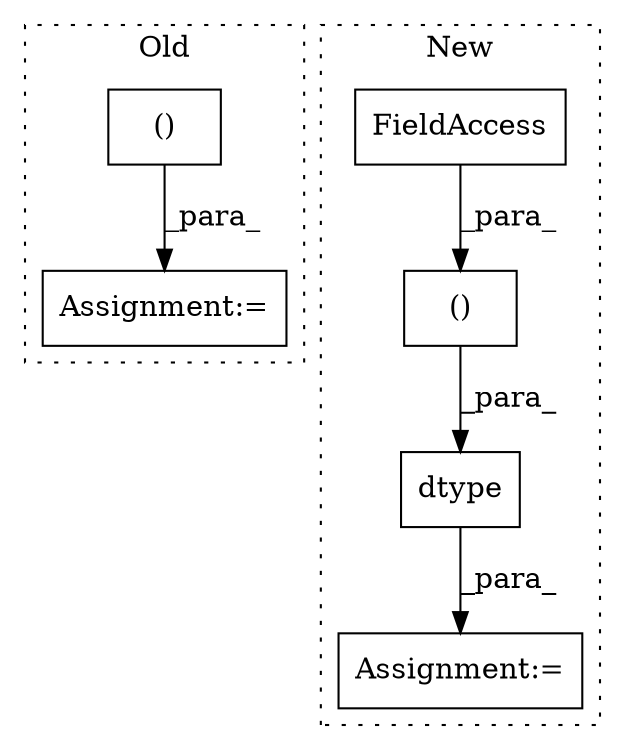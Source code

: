 digraph G {
subgraph cluster0 {
1 [label="()" a="106" s="2166" l="47" shape="box"];
4 [label="Assignment:=" a="7" s="2369,2454" l="53,2" shape="box"];
label = "Old";
style="dotted";
}
subgraph cluster1 {
2 [label="dtype" a="32" s="2188,2265" l="11,2" shape="box"];
3 [label="Assignment:=" a="7" s="2143" l="1" shape="box"];
5 [label="()" a="106" s="2199" l="66" shape="box"];
6 [label="FieldAccess" a="22" s="2199" l="10" shape="box"];
label = "New";
style="dotted";
}
1 -> 4 [label="_para_"];
2 -> 3 [label="_para_"];
5 -> 2 [label="_para_"];
6 -> 5 [label="_para_"];
}